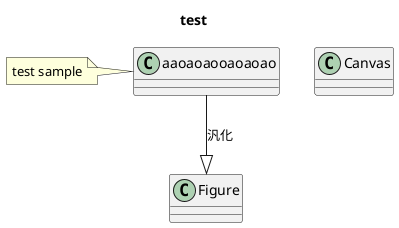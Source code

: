 @startuml{plantuml_class_sample.png}
title test
class Canvas
class "Figure" as a
class "aaoaoaooaoaoao" as Rect


a <|-up- Rect : 汎化
note left
test sample
end note

@enduml